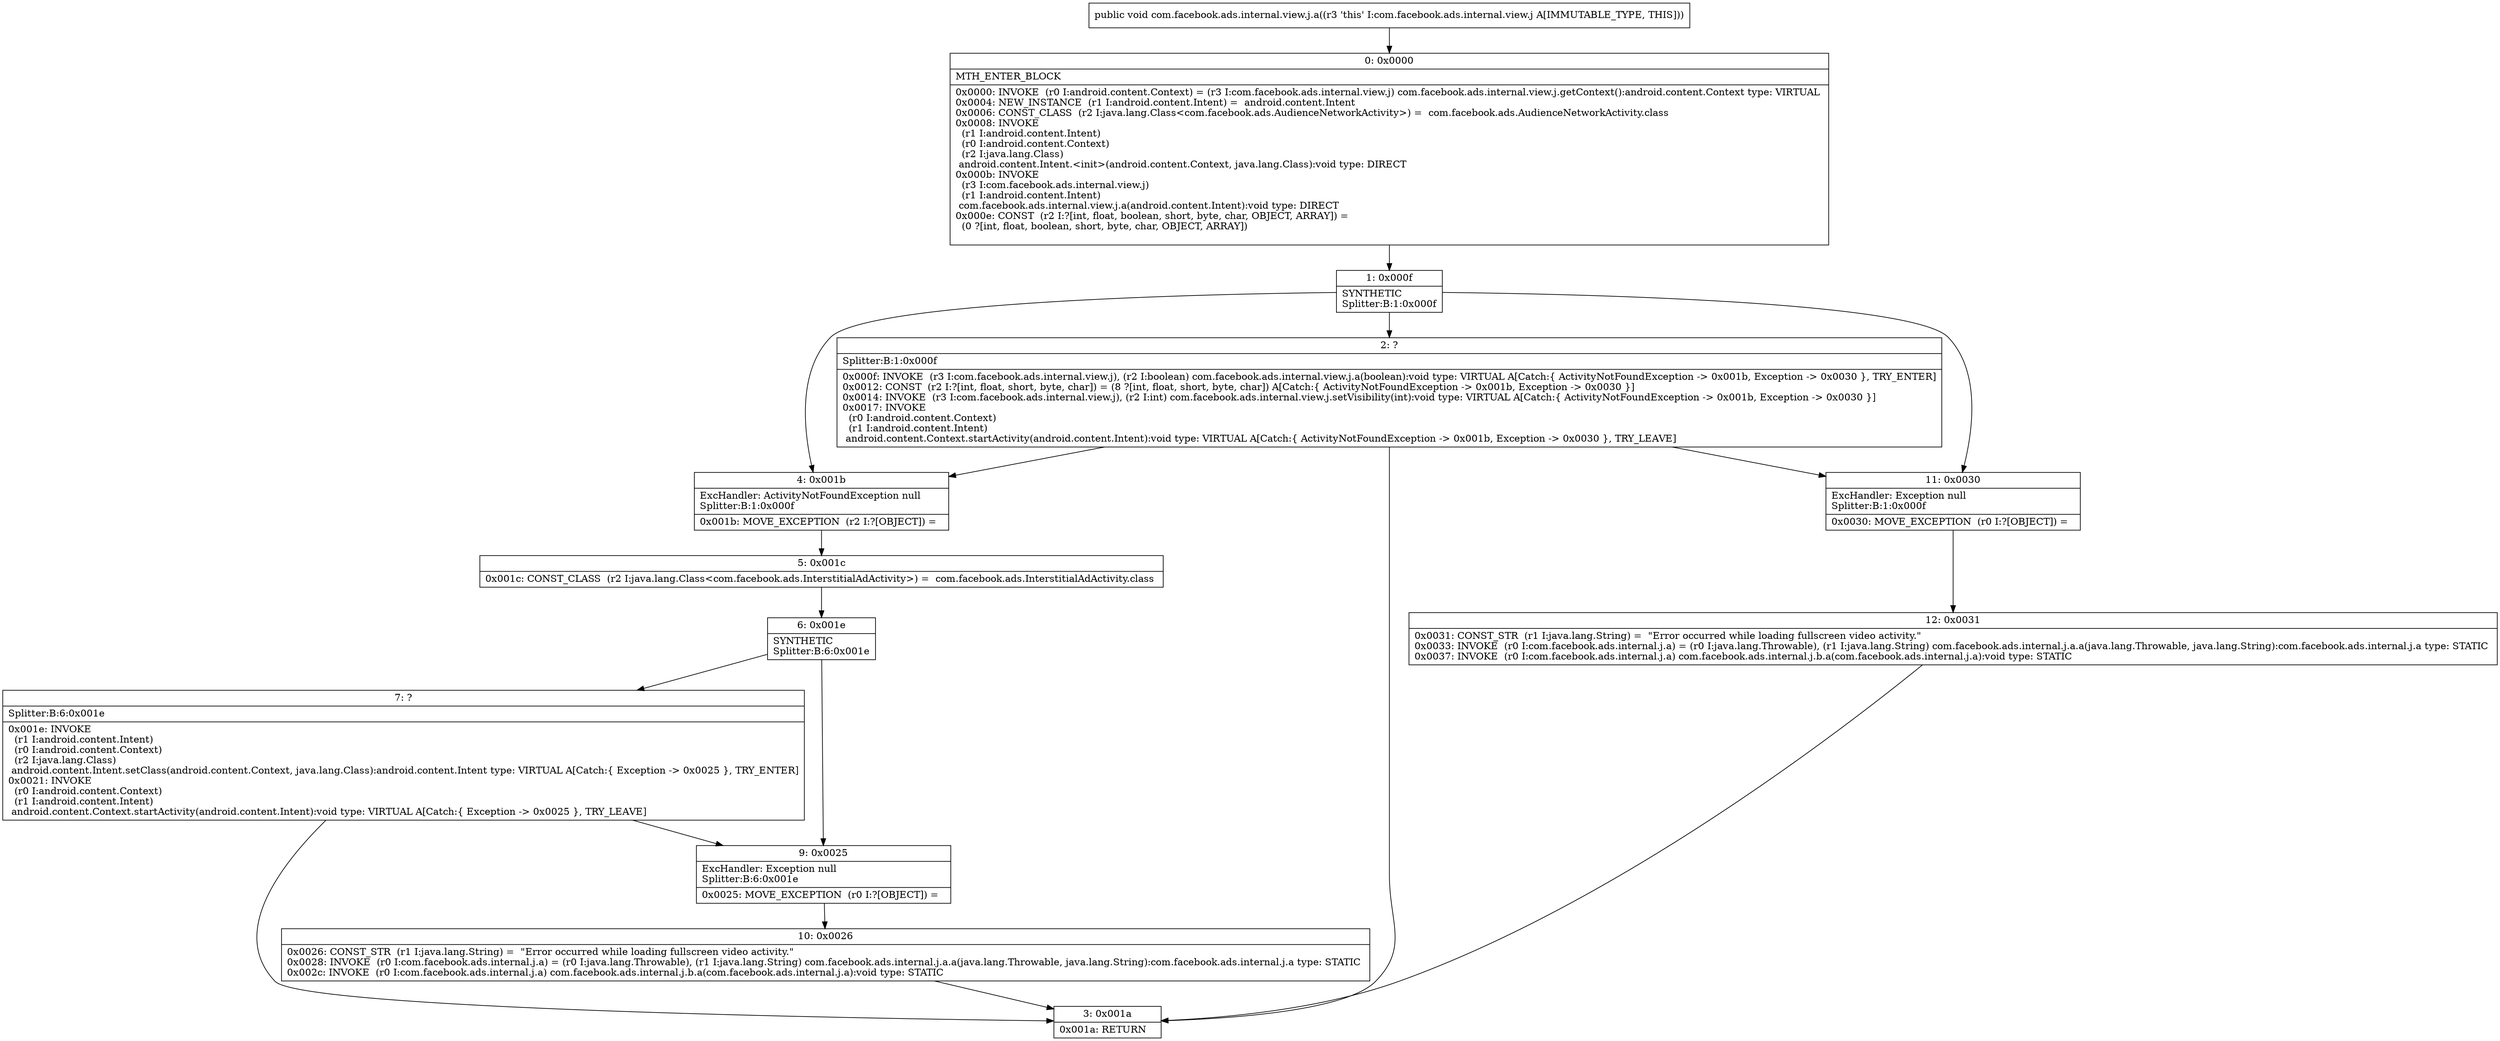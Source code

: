 digraph "CFG forcom.facebook.ads.internal.view.j.a()V" {
Node_0 [shape=record,label="{0\:\ 0x0000|MTH_ENTER_BLOCK\l|0x0000: INVOKE  (r0 I:android.content.Context) = (r3 I:com.facebook.ads.internal.view.j) com.facebook.ads.internal.view.j.getContext():android.content.Context type: VIRTUAL \l0x0004: NEW_INSTANCE  (r1 I:android.content.Intent) =  android.content.Intent \l0x0006: CONST_CLASS  (r2 I:java.lang.Class\<com.facebook.ads.AudienceNetworkActivity\>) =  com.facebook.ads.AudienceNetworkActivity.class \l0x0008: INVOKE  \l  (r1 I:android.content.Intent)\l  (r0 I:android.content.Context)\l  (r2 I:java.lang.Class)\l android.content.Intent.\<init\>(android.content.Context, java.lang.Class):void type: DIRECT \l0x000b: INVOKE  \l  (r3 I:com.facebook.ads.internal.view.j)\l  (r1 I:android.content.Intent)\l com.facebook.ads.internal.view.j.a(android.content.Intent):void type: DIRECT \l0x000e: CONST  (r2 I:?[int, float, boolean, short, byte, char, OBJECT, ARRAY]) = \l  (0 ?[int, float, boolean, short, byte, char, OBJECT, ARRAY])\l \l}"];
Node_1 [shape=record,label="{1\:\ 0x000f|SYNTHETIC\lSplitter:B:1:0x000f\l}"];
Node_2 [shape=record,label="{2\:\ ?|Splitter:B:1:0x000f\l|0x000f: INVOKE  (r3 I:com.facebook.ads.internal.view.j), (r2 I:boolean) com.facebook.ads.internal.view.j.a(boolean):void type: VIRTUAL A[Catch:\{ ActivityNotFoundException \-\> 0x001b, Exception \-\> 0x0030 \}, TRY_ENTER]\l0x0012: CONST  (r2 I:?[int, float, short, byte, char]) = (8 ?[int, float, short, byte, char]) A[Catch:\{ ActivityNotFoundException \-\> 0x001b, Exception \-\> 0x0030 \}]\l0x0014: INVOKE  (r3 I:com.facebook.ads.internal.view.j), (r2 I:int) com.facebook.ads.internal.view.j.setVisibility(int):void type: VIRTUAL A[Catch:\{ ActivityNotFoundException \-\> 0x001b, Exception \-\> 0x0030 \}]\l0x0017: INVOKE  \l  (r0 I:android.content.Context)\l  (r1 I:android.content.Intent)\l android.content.Context.startActivity(android.content.Intent):void type: VIRTUAL A[Catch:\{ ActivityNotFoundException \-\> 0x001b, Exception \-\> 0x0030 \}, TRY_LEAVE]\l}"];
Node_3 [shape=record,label="{3\:\ 0x001a|0x001a: RETURN   \l}"];
Node_4 [shape=record,label="{4\:\ 0x001b|ExcHandler: ActivityNotFoundException null\lSplitter:B:1:0x000f\l|0x001b: MOVE_EXCEPTION  (r2 I:?[OBJECT]) =  \l}"];
Node_5 [shape=record,label="{5\:\ 0x001c|0x001c: CONST_CLASS  (r2 I:java.lang.Class\<com.facebook.ads.InterstitialAdActivity\>) =  com.facebook.ads.InterstitialAdActivity.class \l}"];
Node_6 [shape=record,label="{6\:\ 0x001e|SYNTHETIC\lSplitter:B:6:0x001e\l}"];
Node_7 [shape=record,label="{7\:\ ?|Splitter:B:6:0x001e\l|0x001e: INVOKE  \l  (r1 I:android.content.Intent)\l  (r0 I:android.content.Context)\l  (r2 I:java.lang.Class)\l android.content.Intent.setClass(android.content.Context, java.lang.Class):android.content.Intent type: VIRTUAL A[Catch:\{ Exception \-\> 0x0025 \}, TRY_ENTER]\l0x0021: INVOKE  \l  (r0 I:android.content.Context)\l  (r1 I:android.content.Intent)\l android.content.Context.startActivity(android.content.Intent):void type: VIRTUAL A[Catch:\{ Exception \-\> 0x0025 \}, TRY_LEAVE]\l}"];
Node_9 [shape=record,label="{9\:\ 0x0025|ExcHandler: Exception null\lSplitter:B:6:0x001e\l|0x0025: MOVE_EXCEPTION  (r0 I:?[OBJECT]) =  \l}"];
Node_10 [shape=record,label="{10\:\ 0x0026|0x0026: CONST_STR  (r1 I:java.lang.String) =  \"Error occurred while loading fullscreen video activity.\" \l0x0028: INVOKE  (r0 I:com.facebook.ads.internal.j.a) = (r0 I:java.lang.Throwable), (r1 I:java.lang.String) com.facebook.ads.internal.j.a.a(java.lang.Throwable, java.lang.String):com.facebook.ads.internal.j.a type: STATIC \l0x002c: INVOKE  (r0 I:com.facebook.ads.internal.j.a) com.facebook.ads.internal.j.b.a(com.facebook.ads.internal.j.a):void type: STATIC \l}"];
Node_11 [shape=record,label="{11\:\ 0x0030|ExcHandler: Exception null\lSplitter:B:1:0x000f\l|0x0030: MOVE_EXCEPTION  (r0 I:?[OBJECT]) =  \l}"];
Node_12 [shape=record,label="{12\:\ 0x0031|0x0031: CONST_STR  (r1 I:java.lang.String) =  \"Error occurred while loading fullscreen video activity.\" \l0x0033: INVOKE  (r0 I:com.facebook.ads.internal.j.a) = (r0 I:java.lang.Throwable), (r1 I:java.lang.String) com.facebook.ads.internal.j.a.a(java.lang.Throwable, java.lang.String):com.facebook.ads.internal.j.a type: STATIC \l0x0037: INVOKE  (r0 I:com.facebook.ads.internal.j.a) com.facebook.ads.internal.j.b.a(com.facebook.ads.internal.j.a):void type: STATIC \l}"];
MethodNode[shape=record,label="{public void com.facebook.ads.internal.view.j.a((r3 'this' I:com.facebook.ads.internal.view.j A[IMMUTABLE_TYPE, THIS])) }"];
MethodNode -> Node_0;
Node_0 -> Node_1;
Node_1 -> Node_2;
Node_1 -> Node_4;
Node_1 -> Node_11;
Node_2 -> Node_3;
Node_2 -> Node_4;
Node_2 -> Node_11;
Node_4 -> Node_5;
Node_5 -> Node_6;
Node_6 -> Node_7;
Node_6 -> Node_9;
Node_7 -> Node_9;
Node_7 -> Node_3;
Node_9 -> Node_10;
Node_10 -> Node_3;
Node_11 -> Node_12;
Node_12 -> Node_3;
}

